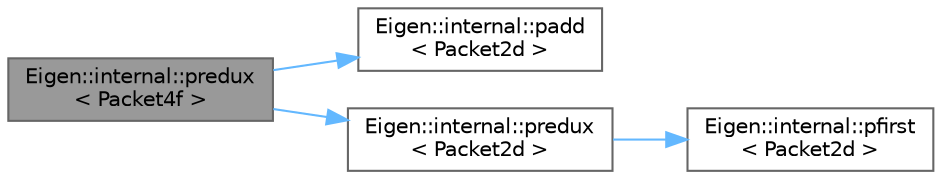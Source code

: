 digraph "Eigen::internal::predux&lt; Packet4f &gt;"
{
 // LATEX_PDF_SIZE
  bgcolor="transparent";
  edge [fontname=Helvetica,fontsize=10,labelfontname=Helvetica,labelfontsize=10];
  node [fontname=Helvetica,fontsize=10,shape=box,height=0.2,width=0.4];
  rankdir="LR";
  Node1 [id="Node000001",label="Eigen::internal::predux\l\< Packet4f \>",height=0.2,width=0.4,color="gray40", fillcolor="grey60", style="filled", fontcolor="black",tooltip=" "];
  Node1 -> Node2 [id="edge1_Node000001_Node000002",color="steelblue1",style="solid",tooltip=" "];
  Node2 [id="Node000002",label="Eigen::internal::padd\l\< Packet2d \>",height=0.2,width=0.4,color="grey40", fillcolor="white", style="filled",URL="$namespace_eigen_1_1internal.html#a130a074afefb80e3e5a21127e1fa9a2c",tooltip=" "];
  Node1 -> Node3 [id="edge2_Node000001_Node000003",color="steelblue1",style="solid",tooltip=" "];
  Node3 [id="Node000003",label="Eigen::internal::predux\l\< Packet2d \>",height=0.2,width=0.4,color="grey40", fillcolor="white", style="filled",URL="$namespace_eigen_1_1internal.html#a09278c9f5a526f5e39c882f95238a65a",tooltip=" "];
  Node3 -> Node4 [id="edge3_Node000003_Node000004",color="steelblue1",style="solid",tooltip=" "];
  Node4 [id="Node000004",label="Eigen::internal::pfirst\l\< Packet2d \>",height=0.2,width=0.4,color="grey40", fillcolor="white", style="filled",URL="$namespace_eigen_1_1internal.html#af4d7bfd00624245c9481aa794165acb8",tooltip=" "];
}
